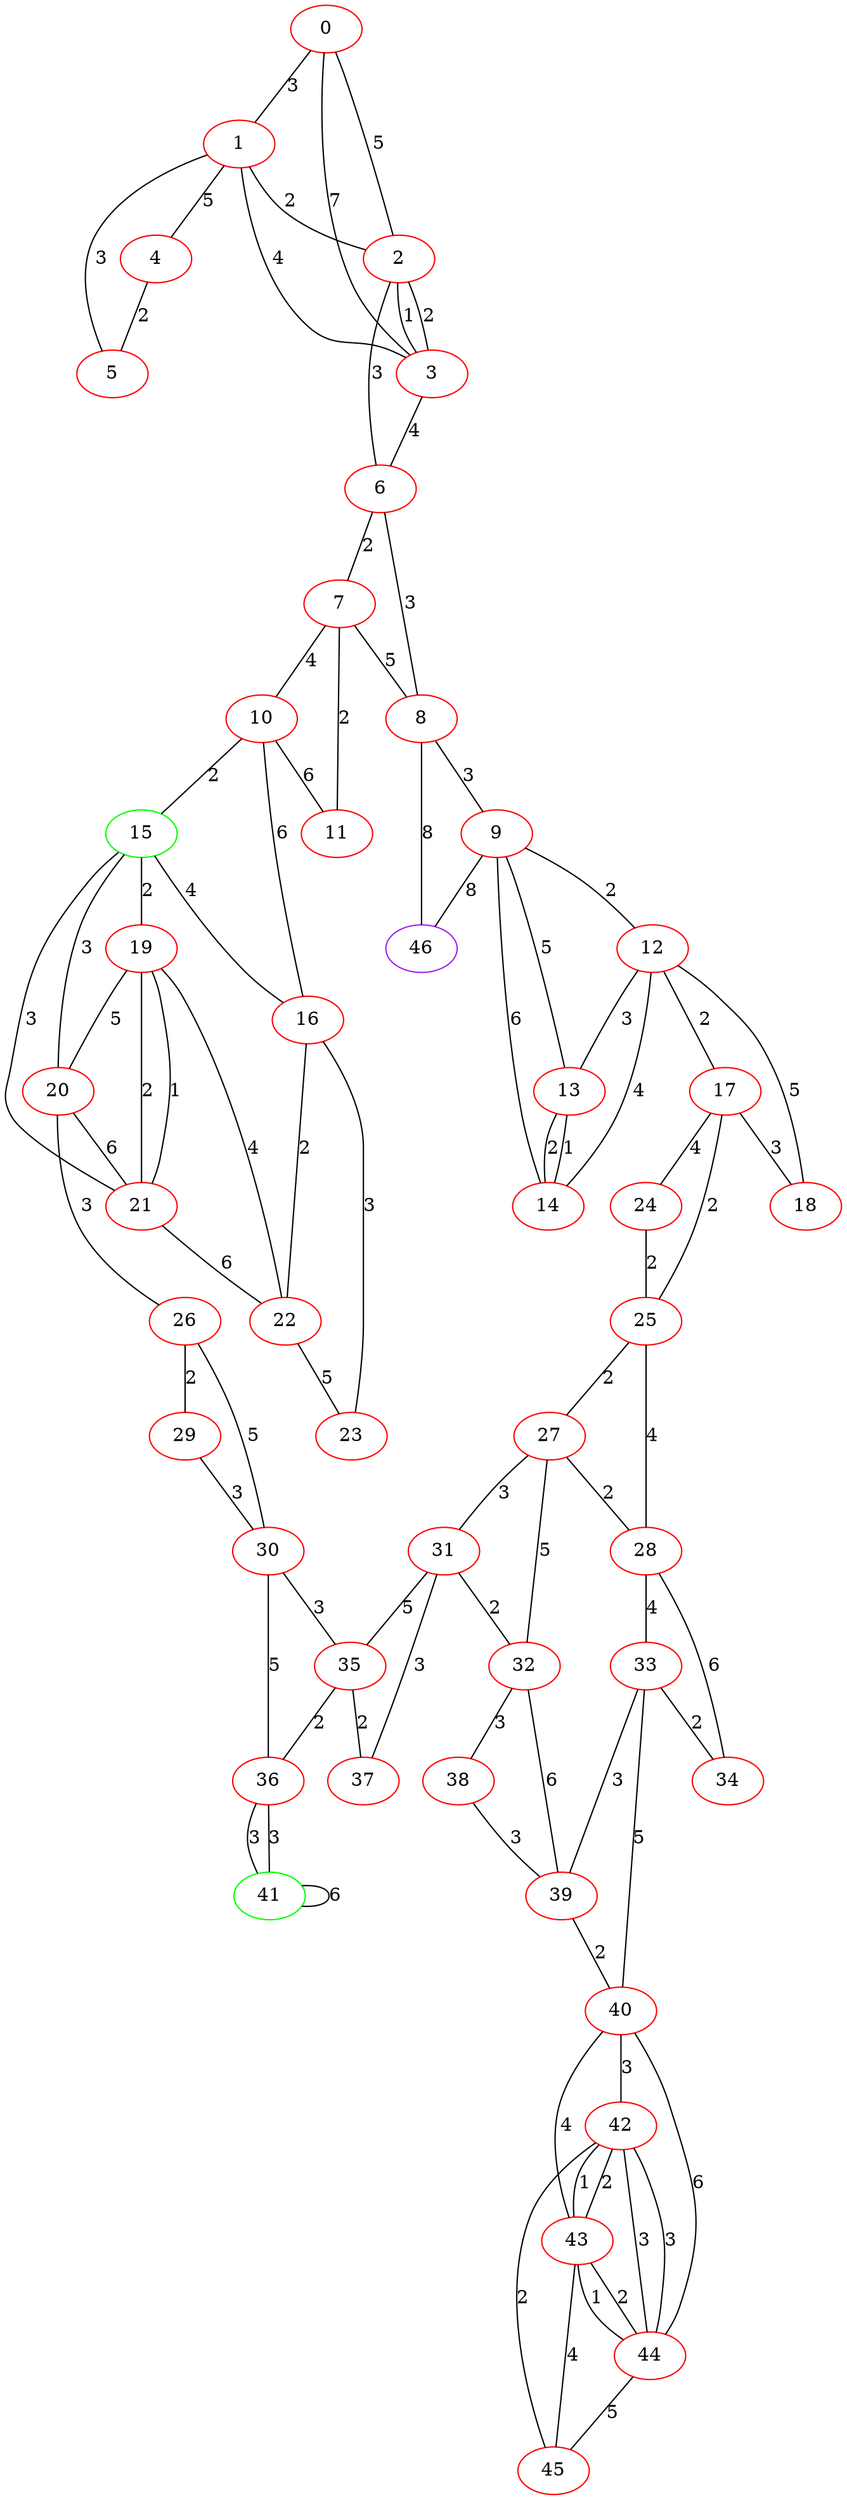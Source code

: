 graph "" {
0 [color=red, weight=1];
1 [color=red, weight=1];
2 [color=red, weight=1];
3 [color=red, weight=1];
4 [color=red, weight=1];
5 [color=red, weight=1];
6 [color=red, weight=1];
7 [color=red, weight=1];
8 [color=red, weight=1];
9 [color=red, weight=1];
10 [color=red, weight=1];
11 [color=red, weight=1];
12 [color=red, weight=1];
13 [color=red, weight=1];
14 [color=red, weight=1];
15 [color=green, weight=2];
16 [color=red, weight=1];
17 [color=red, weight=1];
18 [color=red, weight=1];
19 [color=red, weight=1];
20 [color=red, weight=1];
21 [color=red, weight=1];
22 [color=red, weight=1];
23 [color=red, weight=1];
24 [color=red, weight=1];
25 [color=red, weight=1];
26 [color=red, weight=1];
27 [color=red, weight=1];
28 [color=red, weight=1];
29 [color=red, weight=1];
30 [color=red, weight=1];
31 [color=red, weight=1];
32 [color=red, weight=1];
33 [color=red, weight=1];
34 [color=red, weight=1];
35 [color=red, weight=1];
36 [color=red, weight=1];
37 [color=red, weight=1];
38 [color=red, weight=1];
39 [color=red, weight=1];
40 [color=red, weight=1];
41 [color=green, weight=2];
42 [color=red, weight=1];
43 [color=red, weight=1];
44 [color=red, weight=1];
45 [color=red, weight=1];
46 [color=purple, weight=4];
0 -- 1  [key=0, label=3];
0 -- 2  [key=0, label=5];
0 -- 3  [key=0, label=7];
1 -- 2  [key=0, label=2];
1 -- 3  [key=0, label=4];
1 -- 4  [key=0, label=5];
1 -- 5  [key=0, label=3];
2 -- 3  [key=0, label=2];
2 -- 3  [key=1, label=1];
2 -- 6  [key=0, label=3];
3 -- 6  [key=0, label=4];
4 -- 5  [key=0, label=2];
6 -- 8  [key=0, label=3];
6 -- 7  [key=0, label=2];
7 -- 8  [key=0, label=5];
7 -- 10  [key=0, label=4];
7 -- 11  [key=0, label=2];
8 -- 9  [key=0, label=3];
8 -- 46  [key=0, label=8];
9 -- 46  [key=0, label=8];
9 -- 12  [key=0, label=2];
9 -- 13  [key=0, label=5];
9 -- 14  [key=0, label=6];
10 -- 15  [key=0, label=2];
10 -- 16  [key=0, label=6];
10 -- 11  [key=0, label=6];
12 -- 18  [key=0, label=5];
12 -- 13  [key=0, label=3];
12 -- 14  [key=0, label=4];
12 -- 17  [key=0, label=2];
13 -- 14  [key=0, label=2];
13 -- 14  [key=1, label=1];
15 -- 16  [key=0, label=4];
15 -- 19  [key=0, label=2];
15 -- 20  [key=0, label=3];
15 -- 21  [key=0, label=3];
16 -- 22  [key=0, label=2];
16 -- 23  [key=0, label=3];
17 -- 24  [key=0, label=4];
17 -- 25  [key=0, label=2];
17 -- 18  [key=0, label=3];
19 -- 20  [key=0, label=5];
19 -- 21  [key=0, label=1];
19 -- 21  [key=1, label=2];
19 -- 22  [key=0, label=4];
20 -- 26  [key=0, label=3];
20 -- 21  [key=0, label=6];
21 -- 22  [key=0, label=6];
22 -- 23  [key=0, label=5];
24 -- 25  [key=0, label=2];
25 -- 27  [key=0, label=2];
25 -- 28  [key=0, label=4];
26 -- 29  [key=0, label=2];
26 -- 30  [key=0, label=5];
27 -- 32  [key=0, label=5];
27 -- 28  [key=0, label=2];
27 -- 31  [key=0, label=3];
28 -- 34  [key=0, label=6];
28 -- 33  [key=0, label=4];
29 -- 30  [key=0, label=3];
30 -- 35  [key=0, label=3];
30 -- 36  [key=0, label=5];
31 -- 32  [key=0, label=2];
31 -- 35  [key=0, label=5];
31 -- 37  [key=0, label=3];
32 -- 38  [key=0, label=3];
32 -- 39  [key=0, label=6];
33 -- 40  [key=0, label=5];
33 -- 34  [key=0, label=2];
33 -- 39  [key=0, label=3];
35 -- 36  [key=0, label=2];
35 -- 37  [key=0, label=2];
36 -- 41  [key=0, label=3];
36 -- 41  [key=1, label=3];
38 -- 39  [key=0, label=3];
39 -- 40  [key=0, label=2];
40 -- 42  [key=0, label=3];
40 -- 43  [key=0, label=4];
40 -- 44  [key=0, label=6];
41 -- 41  [key=0, label=6];
42 -- 43  [key=0, label=1];
42 -- 43  [key=1, label=2];
42 -- 44  [key=0, label=3];
42 -- 44  [key=1, label=3];
42 -- 45  [key=0, label=2];
43 -- 44  [key=0, label=2];
43 -- 44  [key=1, label=1];
43 -- 45  [key=0, label=4];
44 -- 45  [key=0, label=5];
}
